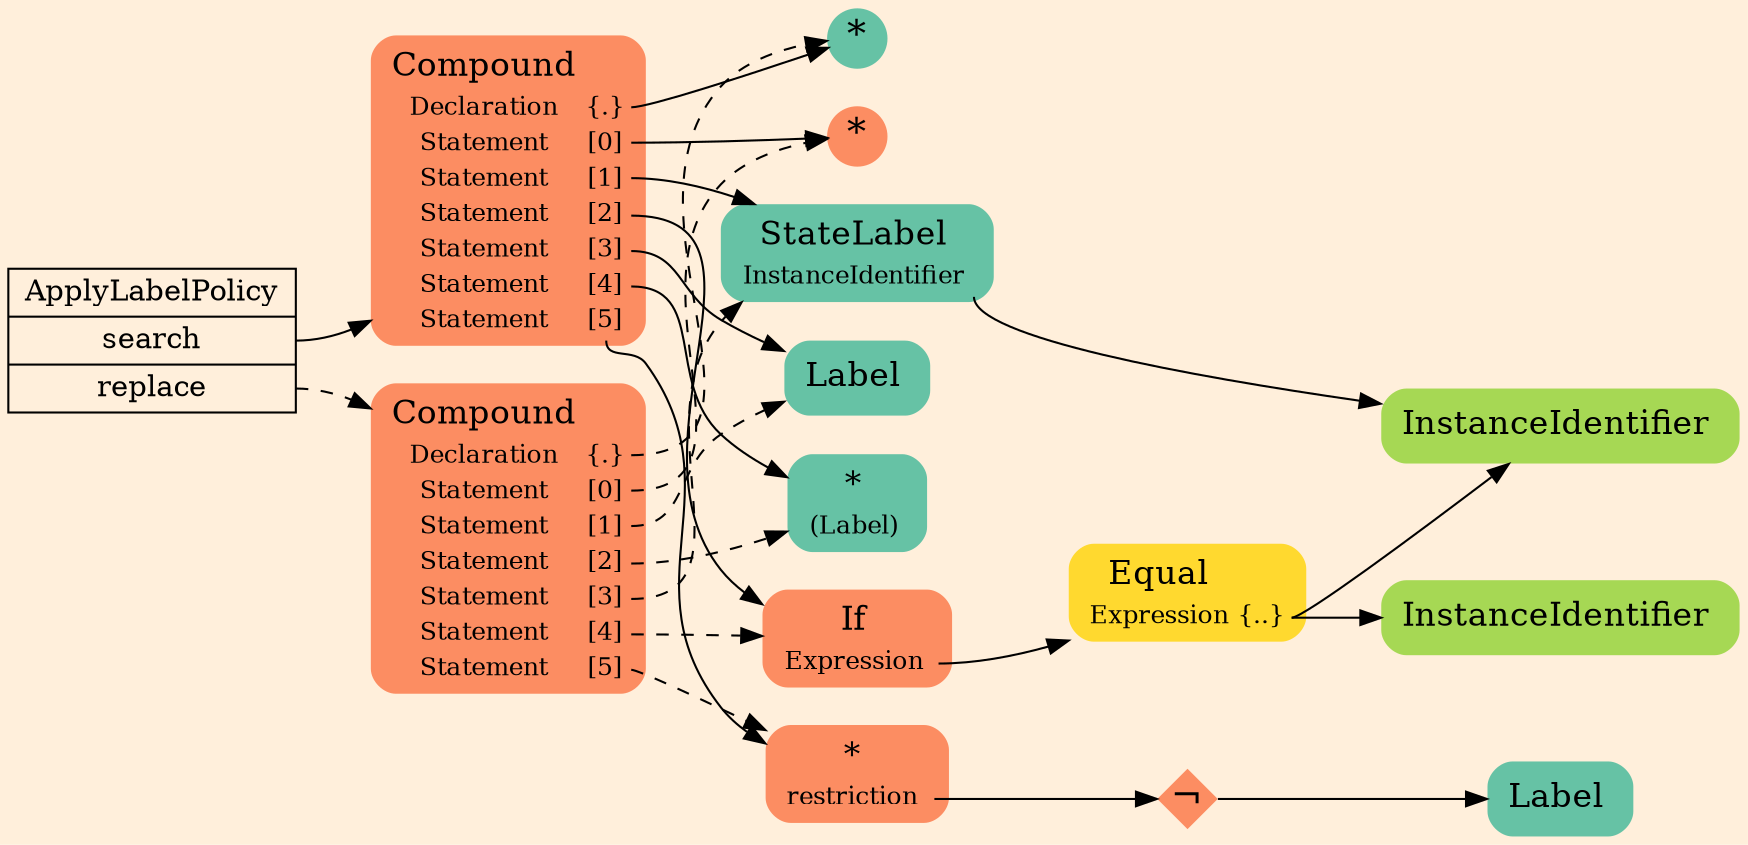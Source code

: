 digraph Inferno {
graph [
    rankdir = "LR"
    bgcolor = antiquewhite1
    color = black
    fontcolor = black
];
node [
];
// -------------------- transformation figure --------------------
"CR#P81-0" [
    shape = "record"
    fillcolor = antiquewhite1
    label = "<fixed> ApplyLabelPolicy | <port0> search | <port1> replace"
    style = "filled"
    fontsize = "14"
    color = black
    fontcolor = black
];

"#B-2-1493" [
    shape = "plaintext"
    fillcolor = "/set28/2"
    label = <<TABLE BORDER="0" CELLBORDER="0" CELLSPACING="0">
     <TR><TD><FONT POINT-SIZE="16.0">Compound</FONT></TD><TD></TD></TR>
     <TR><TD>Declaration</TD><TD PORT="port0">{.}</TD></TR>
     <TR><TD>Statement</TD><TD PORT="port1">[0]</TD></TR>
     <TR><TD>Statement</TD><TD PORT="port2">[1]</TD></TR>
     <TR><TD>Statement</TD><TD PORT="port3">[2]</TD></TR>
     <TR><TD>Statement</TD><TD PORT="port4">[3]</TD></TR>
     <TR><TD>Statement</TD><TD PORT="port5">[4]</TD></TR>
     <TR><TD>Statement</TD><TD PORT="port6">[5]</TD></TR>
    </TABLE>>
    style = "rounded,filled"
    fontsize = "12"
];

"#B-2-1496" [
    shape = "circle"
    fillcolor = "/set28/1"
    label = <*>
    style = "filled"
    fontsize = "18"
    penwidth = 0.0
    fixedsize = true
    width = 0.4
    height = 0.4
];

"#B-2-1497" [
    shape = "circle"
    fillcolor = "/set28/2"
    label = <*>
    style = "filled"
    fontsize = "18"
    penwidth = 0.0
    fixedsize = true
    width = 0.4
    height = 0.4
];

"#B-2-1499" [
    shape = "plaintext"
    fillcolor = "/set28/1"
    label = <<TABLE BORDER="0" CELLBORDER="0" CELLSPACING="0">
     <TR><TD><FONT POINT-SIZE="16.0">StateLabel</FONT></TD><TD></TD></TR>
     <TR><TD>InstanceIdentifier</TD><TD PORT="port0"></TD></TR>
    </TABLE>>
    style = "rounded,filled"
    fontsize = "12"
];

"#B-2-1506" [
    shape = "plaintext"
    fillcolor = "/set28/5"
    label = <<TABLE BORDER="0" CELLBORDER="0" CELLSPACING="0">
     <TR><TD><FONT POINT-SIZE="16.0">InstanceIdentifier</FONT></TD><TD></TD></TR>
    </TABLE>>
    style = "rounded,filled"
    fontsize = "12"
];

"#B-2-1502" [
    shape = "plaintext"
    fillcolor = "/set28/2"
    label = <<TABLE BORDER="0" CELLBORDER="0" CELLSPACING="0">
     <TR><TD><FONT POINT-SIZE="16.0">If</FONT></TD><TD></TD></TR>
     <TR><TD>Expression</TD><TD PORT="port0"></TD></TR>
    </TABLE>>
    style = "rounded,filled"
    fontsize = "12"
];

"#B-2-1503" [
    shape = "plaintext"
    fillcolor = "/set28/6"
    label = <<TABLE BORDER="0" CELLBORDER="0" CELLSPACING="0">
     <TR><TD><FONT POINT-SIZE="16.0">Equal</FONT></TD><TD></TD></TR>
     <TR><TD>Expression</TD><TD PORT="port0">{..}</TD></TR>
    </TABLE>>
    style = "rounded,filled"
    fontsize = "12"
];

"#B-2-1505" [
    shape = "plaintext"
    fillcolor = "/set28/5"
    label = <<TABLE BORDER="0" CELLBORDER="0" CELLSPACING="0">
     <TR><TD><FONT POINT-SIZE="16.0">InstanceIdentifier</FONT></TD><TD></TD></TR>
    </TABLE>>
    style = "rounded,filled"
    fontsize = "12"
];

"#B-2-1500" [
    shape = "plaintext"
    fillcolor = "/set28/1"
    label = <<TABLE BORDER="0" CELLBORDER="0" CELLSPACING="0">
     <TR><TD><FONT POINT-SIZE="16.0">Label</FONT></TD><TD></TD></TR>
    </TABLE>>
    style = "rounded,filled"
    fontsize = "12"
];

"#B-2-1507" [
    shape = "plaintext"
    fillcolor = "/set28/1"
    label = <<TABLE BORDER="0" CELLBORDER="0" CELLSPACING="0">
     <TR><TD><FONT POINT-SIZE="16.0">*</FONT></TD><TD></TD></TR>
     <TR><TD>(Label)</TD><TD PORT="port0"></TD></TR>
    </TABLE>>
    style = "rounded,filled"
    fontsize = "12"
];

"#B-2-1498" [
    shape = "plaintext"
    fillcolor = "/set28/2"
    label = <<TABLE BORDER="0" CELLBORDER="0" CELLSPACING="0">
     <TR><TD><FONT POINT-SIZE="16.0">*</FONT></TD><TD></TD></TR>
     <TR><TD>restriction</TD><TD PORT="port0"></TD></TR>
    </TABLE>>
    style = "rounded,filled"
    fontsize = "12"
];

"#B-2-1504" [
    shape = "diamond"
    fillcolor = "/set28/2"
    label = <¬>
    style = "filled"
    fontsize = "18"
    penwidth = 0.0
    fixedsize = true
    width = 0.4
    height = 0.4
];

"#B-2-1501" [
    shape = "plaintext"
    fillcolor = "/set28/1"
    label = <<TABLE BORDER="0" CELLBORDER="0" CELLSPACING="0">
     <TR><TD><FONT POINT-SIZE="16.0">Label</FONT></TD><TD></TD></TR>
    </TABLE>>
    style = "rounded,filled"
    fontsize = "12"
];

"#B-2-1494" [
    shape = "plaintext"
    fillcolor = "/set28/2"
    label = <<TABLE BORDER="0" CELLBORDER="0" CELLSPACING="0">
     <TR><TD><FONT POINT-SIZE="16.0">Compound</FONT></TD><TD></TD></TR>
     <TR><TD>Declaration</TD><TD PORT="port0">{.}</TD></TR>
     <TR><TD>Statement</TD><TD PORT="port1">[0]</TD></TR>
     <TR><TD>Statement</TD><TD PORT="port2">[1]</TD></TR>
     <TR><TD>Statement</TD><TD PORT="port3">[2]</TD></TR>
     <TR><TD>Statement</TD><TD PORT="port4">[3]</TD></TR>
     <TR><TD>Statement</TD><TD PORT="port5">[4]</TD></TR>
     <TR><TD>Statement</TD><TD PORT="port6">[5]</TD></TR>
    </TABLE>>
    style = "rounded,filled"
    fontsize = "12"
];



// -------------------- links --------------------
// links for block CR#P81-0
"CR#P81-0":port0 -> "#B-2-1493" [
    style="solid"
    color = black
    fontcolor = black
];

"CR#P81-0":port1 -> "#B-2-1494" [
    style="dashed"
    color = black
    fontcolor = black
];

// links for block #B-2-1493
"#B-2-1493":port0 -> "#B-2-1496" [
    style="solid"
    color = black
    fontcolor = black
];

"#B-2-1493":port1 -> "#B-2-1497" [
    style="solid"
    color = black
    fontcolor = black
];

"#B-2-1493":port2 -> "#B-2-1499" [
    style="solid"
    color = black
    fontcolor = black
];

"#B-2-1493":port3 -> "#B-2-1502" [
    style="solid"
    color = black
    fontcolor = black
];

"#B-2-1493":port4 -> "#B-2-1500" [
    style="solid"
    color = black
    fontcolor = black
];

"#B-2-1493":port5 -> "#B-2-1507" [
    style="solid"
    color = black
    fontcolor = black
];

"#B-2-1493":port6 -> "#B-2-1498" [
    style="solid"
    color = black
    fontcolor = black
];

// links for block #B-2-1496
// links for block #B-2-1497
// links for block #B-2-1499
"#B-2-1499":port0 -> "#B-2-1506" [
    style="solid"
    color = black
    fontcolor = black
];

// links for block #B-2-1506
// links for block #B-2-1502
"#B-2-1502":port0 -> "#B-2-1503" [
    style="solid"
    color = black
    fontcolor = black
];

// links for block #B-2-1503
"#B-2-1503":port0 -> "#B-2-1505" [
    style="solid"
    color = black
    fontcolor = black
];

"#B-2-1503":port0 -> "#B-2-1506" [
    style="solid"
    color = black
    fontcolor = black
];

// links for block #B-2-1505
// links for block #B-2-1500
// links for block #B-2-1507
// links for block #B-2-1498
"#B-2-1498":port0 -> "#B-2-1504" [
    style="solid"
    color = black
    fontcolor = black
];

// links for block #B-2-1504
"#B-2-1504" -> "#B-2-1501" [
    style="solid"
    color = black
    fontcolor = black
];

// links for block #B-2-1501
// links for block #B-2-1494
"#B-2-1494":port0 -> "#B-2-1496" [
    style="dashed"
    color = black
    fontcolor = black
];

"#B-2-1494":port1 -> "#B-2-1497" [
    style="dashed"
    color = black
    fontcolor = black
];

"#B-2-1494":port2 -> "#B-2-1500" [
    style="dashed"
    color = black
    fontcolor = black
];

"#B-2-1494":port3 -> "#B-2-1507" [
    style="dashed"
    color = black
    fontcolor = black
];

"#B-2-1494":port4 -> "#B-2-1499" [
    style="dashed"
    color = black
    fontcolor = black
];

"#B-2-1494":port5 -> "#B-2-1502" [
    style="dashed"
    color = black
    fontcolor = black
];

"#B-2-1494":port6 -> "#B-2-1498" [
    style="dashed"
    color = black
    fontcolor = black
];

}
